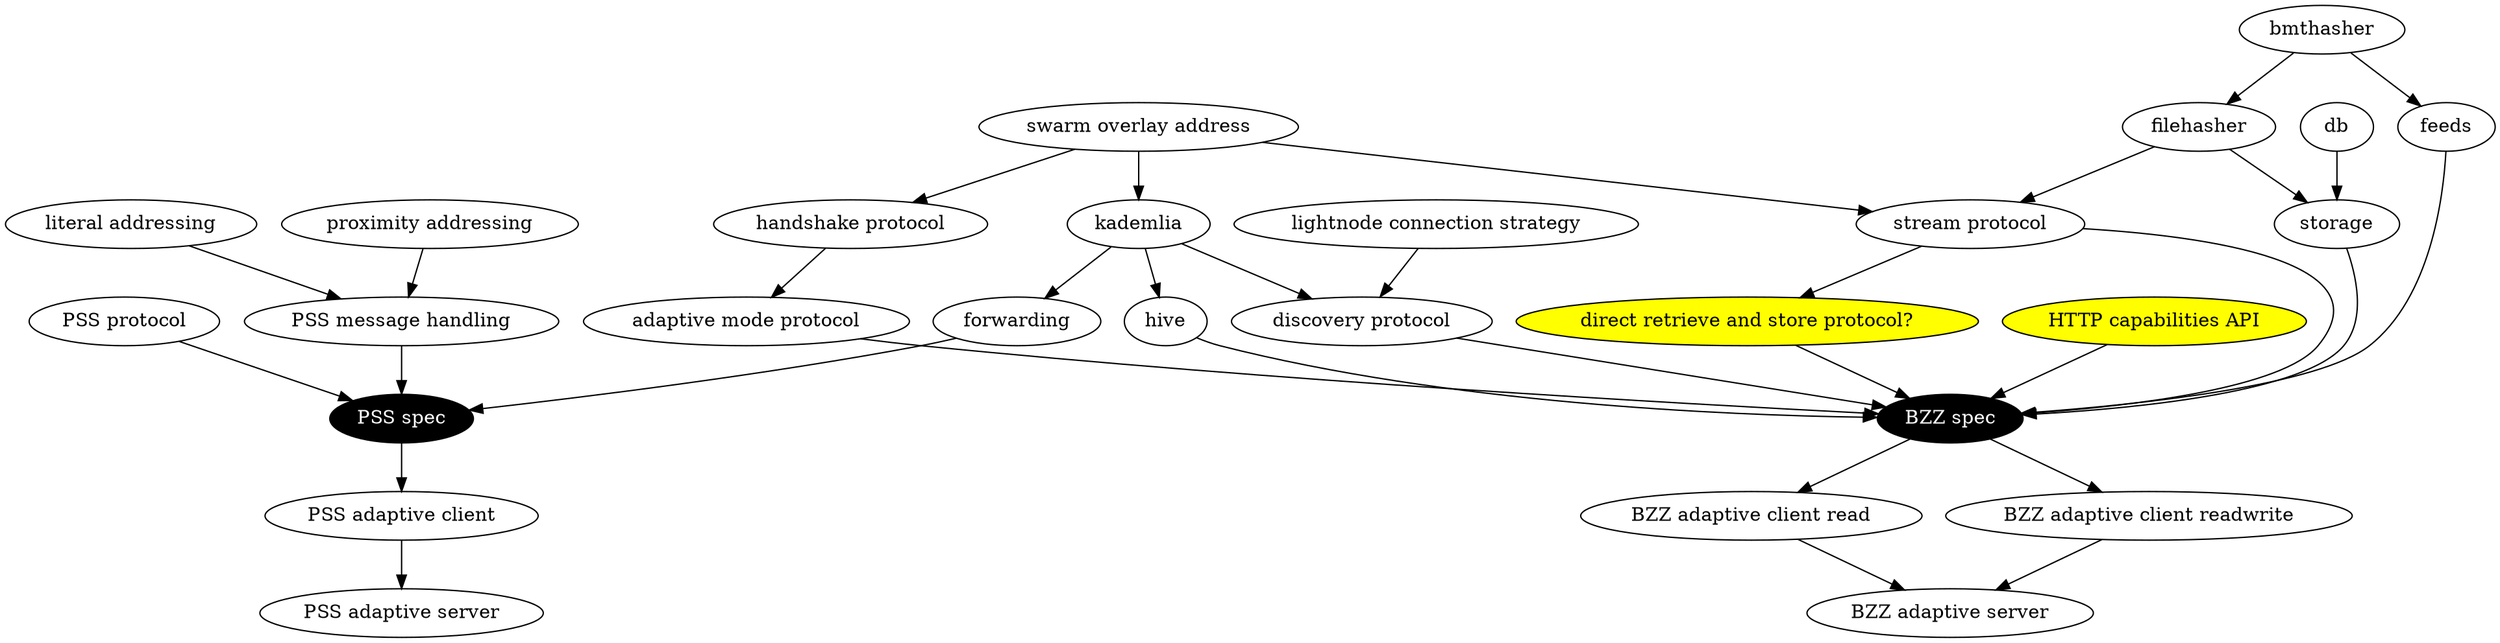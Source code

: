 digraph{
	PSS [label="PSS spec",style="filled",fillcolor="black",fontcolor="white"]
	BZZ [label="BZZ spec",style="filled",fillcolor="black",fontcolor="white"]
	lightextension [label="direct retrieve and store protocol?",style="filled",fillcolor="yellow"]
	discovery [label="discovery protocol"]
	handshake [label="handshake protocol"]
	adaptivemode [label="adaptive mode protocol"]
	pssprotocol [label="PSS protocol"]
	overlay [label="swarm overlay address"]
	literaladdress [label="literal addressing"]
	proxaddress [label="proximity addressing"]
	psshandler [label="PSS message handling"]
	stream [label="stream protocol"]
	lightdiscoverystrategy [label="lightnode connection strategy"]
	bzzclientread [label="BZZ adaptive client read"]
	bzzclientrw [label="BZZ adaptive client readwrite"]
	bzzserver [label="BZZ adaptive server"]
	pssclient [label="PSS adaptive client"]
	pssserver [label="PSS adaptive server"]
	httpcap [label="HTTP capabilities API",style="filled",fillcolor="yellow"]
	
	overlay -> kademlia
	overlay -> handshake -> adaptivemode
	overlay -> stream

	kademlia -> forwarding -> PSS
	pssprotocol -> PSS
	{literaladdress, proxaddress} -> psshandler -> PSS

	adaptivemode -> BZZ
	lightdiscoverystrategy -> discovery
	kademlia -> discovery -> BZZ
	kademlia -> hive -> BZZ
	bmthasher -> filehasher -> storage
	db -> storage
	filehasher -> stream
	stream -> lightextension
	{storage, stream, lightextension, httpcap} -> BZZ
	bmthasher -> feeds -> BZZ

	BZZ -> bzzclientread -> bzzserver
	BZZ -> bzzclientrw -> bzzserver
	PSS -> pssclient -> pssserver
}
